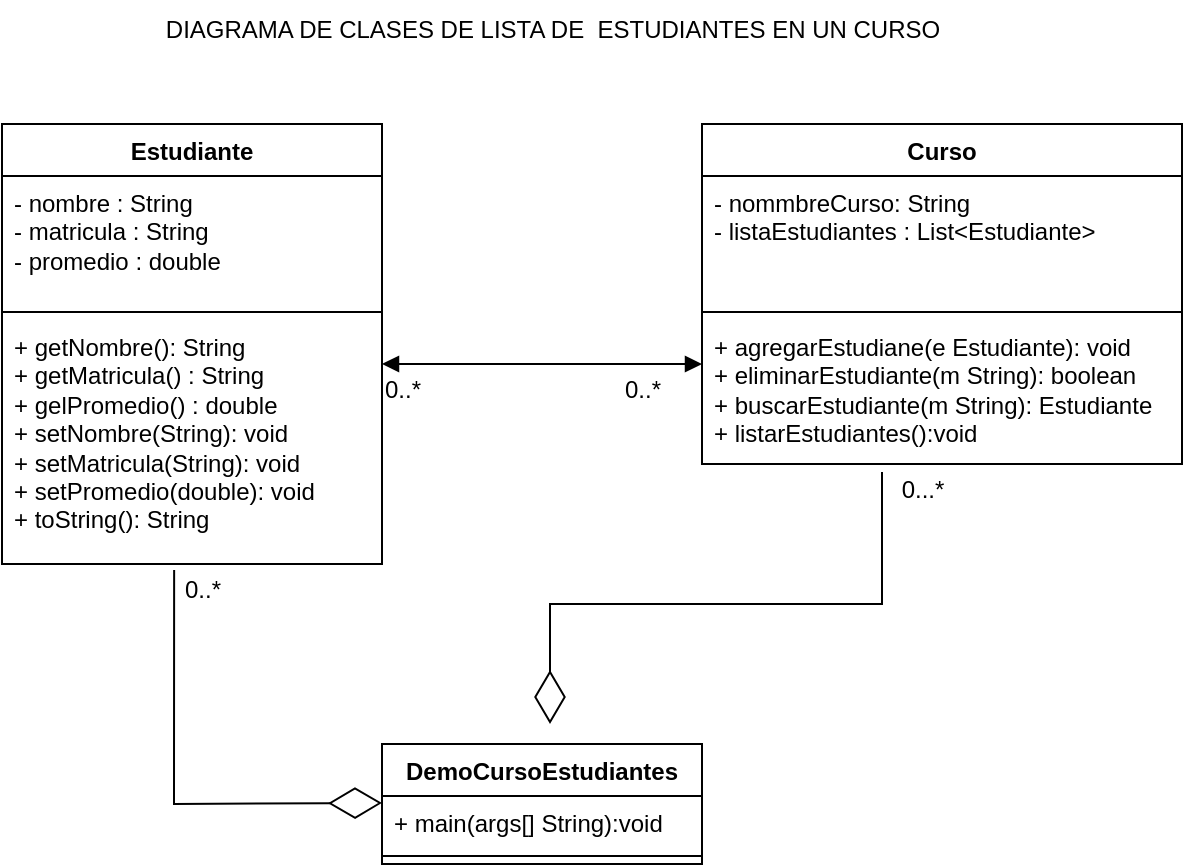 <mxfile version="26.0.16">
  <diagram name="Página-1" id="Zckz475u-_WNGe6-bUfh">
    <mxGraphModel dx="1084" dy="550" grid="1" gridSize="10" guides="1" tooltips="1" connect="1" arrows="1" fold="1" page="1" pageScale="1" pageWidth="827" pageHeight="1169" math="0" shadow="0">
      <root>
        <mxCell id="0" />
        <mxCell id="1" parent="0" />
        <mxCell id="F3jqK-fL_MvysiYrFkw--1" value="Estudiante" style="swimlane;fontStyle=1;align=center;verticalAlign=top;childLayout=stackLayout;horizontal=1;startSize=26;horizontalStack=0;resizeParent=1;resizeParentMax=0;resizeLast=0;collapsible=1;marginBottom=0;whiteSpace=wrap;html=1;" vertex="1" parent="1">
          <mxGeometry x="140" y="80" width="190" height="220" as="geometry" />
        </mxCell>
        <mxCell id="F3jqK-fL_MvysiYrFkw--2" value="- nombre : String&lt;div&gt;- matricula : String&lt;/div&gt;&lt;div&gt;- promedio : double&lt;/div&gt;" style="text;strokeColor=none;fillColor=none;align=left;verticalAlign=top;spacingLeft=4;spacingRight=4;overflow=hidden;rotatable=0;points=[[0,0.5],[1,0.5]];portConstraint=eastwest;whiteSpace=wrap;html=1;" vertex="1" parent="F3jqK-fL_MvysiYrFkw--1">
          <mxGeometry y="26" width="190" height="64" as="geometry" />
        </mxCell>
        <mxCell id="F3jqK-fL_MvysiYrFkw--3" value="" style="line;strokeWidth=1;fillColor=none;align=left;verticalAlign=middle;spacingTop=-1;spacingLeft=3;spacingRight=3;rotatable=0;labelPosition=right;points=[];portConstraint=eastwest;strokeColor=inherit;" vertex="1" parent="F3jqK-fL_MvysiYrFkw--1">
          <mxGeometry y="90" width="190" height="8" as="geometry" />
        </mxCell>
        <mxCell id="F3jqK-fL_MvysiYrFkw--4" value="+ getNombre&lt;span style=&quot;background-color: transparent;&quot;&gt;(): String&lt;/span&gt;&lt;div&gt;&lt;span style=&quot;background-color: transparent;&quot;&gt;+ getMatricula() : String&lt;/span&gt;&lt;/div&gt;&lt;div&gt;&lt;span style=&quot;background-color: transparent;&quot;&gt;+ gelPromedio() : double&lt;/span&gt;&lt;/div&gt;&lt;div&gt;&lt;span style=&quot;background-color: transparent;&quot;&gt;+ setNombre(String): void&lt;/span&gt;&lt;/div&gt;&lt;div&gt;&lt;span style=&quot;background-color: transparent;&quot;&gt;+ setMatricula(String): void&lt;/span&gt;&lt;/div&gt;&lt;div&gt;&lt;span style=&quot;background-color: transparent;&quot;&gt;+ setPromedio(double): void&lt;/span&gt;&lt;/div&gt;&lt;div&gt;&lt;span style=&quot;background-color: transparent;&quot;&gt;+ toString(): String&lt;/span&gt;&lt;/div&gt;&lt;div&gt;&lt;span style=&quot;background-color: transparent;&quot;&gt;&lt;br&gt;&lt;/span&gt;&lt;/div&gt;" style="text;strokeColor=none;fillColor=none;align=left;verticalAlign=top;spacingLeft=4;spacingRight=4;overflow=hidden;rotatable=0;points=[[0,0.5],[1,0.5]];portConstraint=eastwest;whiteSpace=wrap;html=1;" vertex="1" parent="F3jqK-fL_MvysiYrFkw--1">
          <mxGeometry y="98" width="190" height="122" as="geometry" />
        </mxCell>
        <mxCell id="F3jqK-fL_MvysiYrFkw--5" value="Curso" style="swimlane;fontStyle=1;align=center;verticalAlign=top;childLayout=stackLayout;horizontal=1;startSize=26;horizontalStack=0;resizeParent=1;resizeParentMax=0;resizeLast=0;collapsible=1;marginBottom=0;whiteSpace=wrap;html=1;" vertex="1" parent="1">
          <mxGeometry x="490" y="80" width="240" height="170" as="geometry" />
        </mxCell>
        <mxCell id="F3jqK-fL_MvysiYrFkw--6" value="- nommbreCurso: String&lt;div&gt;- listaEstudiantes : List&amp;lt;Estudiante&amp;gt;&lt;/div&gt;" style="text;strokeColor=none;fillColor=none;align=left;verticalAlign=top;spacingLeft=4;spacingRight=4;overflow=hidden;rotatable=0;points=[[0,0.5],[1,0.5]];portConstraint=eastwest;whiteSpace=wrap;html=1;" vertex="1" parent="F3jqK-fL_MvysiYrFkw--5">
          <mxGeometry y="26" width="240" height="64" as="geometry" />
        </mxCell>
        <mxCell id="F3jqK-fL_MvysiYrFkw--7" value="" style="line;strokeWidth=1;fillColor=none;align=left;verticalAlign=middle;spacingTop=-1;spacingLeft=3;spacingRight=3;rotatable=0;labelPosition=right;points=[];portConstraint=eastwest;strokeColor=inherit;" vertex="1" parent="F3jqK-fL_MvysiYrFkw--5">
          <mxGeometry y="90" width="240" height="8" as="geometry" />
        </mxCell>
        <mxCell id="F3jqK-fL_MvysiYrFkw--8" value="+ agregarEstudiane(e Estudiante): void&lt;div&gt;+ eliminarEstudiante(m String): boolean&lt;/div&gt;&lt;div&gt;+ buscarEstudiante(m String): Estudiante&lt;/div&gt;&lt;div&gt;+ listarEstudiantes():void&lt;/div&gt;&lt;div&gt;&lt;br&gt;&lt;div&gt;&lt;br&gt;&lt;/div&gt;&lt;/div&gt;" style="text;strokeColor=none;fillColor=none;align=left;verticalAlign=top;spacingLeft=4;spacingRight=4;overflow=hidden;rotatable=0;points=[[0,0.5],[1,0.5]];portConstraint=eastwest;whiteSpace=wrap;html=1;" vertex="1" parent="F3jqK-fL_MvysiYrFkw--5">
          <mxGeometry y="98" width="240" height="72" as="geometry" />
        </mxCell>
        <mxCell id="F3jqK-fL_MvysiYrFkw--9" value="DemoCursoEstudiantes" style="swimlane;fontStyle=1;align=center;verticalAlign=top;childLayout=stackLayout;horizontal=1;startSize=26;horizontalStack=0;resizeParent=1;resizeParentMax=0;resizeLast=0;collapsible=1;marginBottom=0;whiteSpace=wrap;html=1;" vertex="1" parent="1">
          <mxGeometry x="330" y="390" width="160" height="60" as="geometry" />
        </mxCell>
        <mxCell id="F3jqK-fL_MvysiYrFkw--10" value="+ main(args[] String):void" style="text;strokeColor=none;fillColor=none;align=left;verticalAlign=top;spacingLeft=4;spacingRight=4;overflow=hidden;rotatable=0;points=[[0,0.5],[1,0.5]];portConstraint=eastwest;whiteSpace=wrap;html=1;" vertex="1" parent="F3jqK-fL_MvysiYrFkw--9">
          <mxGeometry y="26" width="160" height="26" as="geometry" />
        </mxCell>
        <mxCell id="F3jqK-fL_MvysiYrFkw--11" value="" style="line;strokeWidth=1;fillColor=none;align=left;verticalAlign=middle;spacingTop=-1;spacingLeft=3;spacingRight=3;rotatable=0;labelPosition=right;points=[];portConstraint=eastwest;strokeColor=inherit;" vertex="1" parent="F3jqK-fL_MvysiYrFkw--9">
          <mxGeometry y="52" width="160" height="8" as="geometry" />
        </mxCell>
        <mxCell id="F3jqK-fL_MvysiYrFkw--14" value="DIAGRAMA DE CLASES DE LISTA DE&amp;nbsp; ESTUDIANTES EN UN CURSO" style="text;html=1;align=center;verticalAlign=middle;resizable=0;points=[];autosize=1;strokeColor=none;fillColor=none;" vertex="1" parent="1">
          <mxGeometry x="210" y="18" width="410" height="30" as="geometry" />
        </mxCell>
        <mxCell id="F3jqK-fL_MvysiYrFkw--17" value="" style="endArrow=diamondThin;endFill=0;endSize=24;html=1;rounded=0;" edge="1" parent="1">
          <mxGeometry width="160" relative="1" as="geometry">
            <mxPoint x="580" y="254" as="sourcePoint" />
            <mxPoint x="414" y="380" as="targetPoint" />
            <Array as="points">
              <mxPoint x="580" y="320" />
              <mxPoint x="414" y="320" />
            </Array>
          </mxGeometry>
        </mxCell>
        <mxCell id="F3jqK-fL_MvysiYrFkw--18" value="0...*" style="text;html=1;align=center;verticalAlign=middle;resizable=0;points=[];autosize=1;strokeColor=none;fillColor=none;" vertex="1" parent="1">
          <mxGeometry x="580" y="248" width="40" height="30" as="geometry" />
        </mxCell>
        <mxCell id="F3jqK-fL_MvysiYrFkw--19" value="" style="endArrow=diamondThin;endFill=0;endSize=24;html=1;rounded=0;exitX=0.453;exitY=1.025;exitDx=0;exitDy=0;exitPerimeter=0;" edge="1" parent="1" source="F3jqK-fL_MvysiYrFkw--4">
          <mxGeometry width="160" relative="1" as="geometry">
            <mxPoint x="170" y="419.5" as="sourcePoint" />
            <mxPoint x="330" y="419.5" as="targetPoint" />
            <Array as="points">
              <mxPoint x="226" y="420" />
            </Array>
          </mxGeometry>
        </mxCell>
        <mxCell id="F3jqK-fL_MvysiYrFkw--20" value="0..*" style="text;html=1;align=center;verticalAlign=middle;resizable=0;points=[];autosize=1;strokeColor=none;fillColor=none;" vertex="1" parent="1">
          <mxGeometry x="220" y="298" width="40" height="30" as="geometry" />
        </mxCell>
        <mxCell id="F3jqK-fL_MvysiYrFkw--21" value="" style="endArrow=block;startArrow=block;endFill=1;startFill=1;html=1;rounded=0;" edge="1" parent="1">
          <mxGeometry width="160" relative="1" as="geometry">
            <mxPoint x="330" y="200" as="sourcePoint" />
            <mxPoint x="490" y="200" as="targetPoint" />
          </mxGeometry>
        </mxCell>
        <mxCell id="F3jqK-fL_MvysiYrFkw--22" value="0..*" style="text;html=1;align=center;verticalAlign=middle;resizable=0;points=[];autosize=1;strokeColor=none;fillColor=none;" vertex="1" parent="1">
          <mxGeometry x="320" y="198" width="40" height="30" as="geometry" />
        </mxCell>
        <mxCell id="F3jqK-fL_MvysiYrFkw--23" value="0..*" style="text;html=1;align=center;verticalAlign=middle;resizable=0;points=[];autosize=1;strokeColor=none;fillColor=none;" vertex="1" parent="1">
          <mxGeometry x="440" y="198" width="40" height="30" as="geometry" />
        </mxCell>
      </root>
    </mxGraphModel>
  </diagram>
</mxfile>
